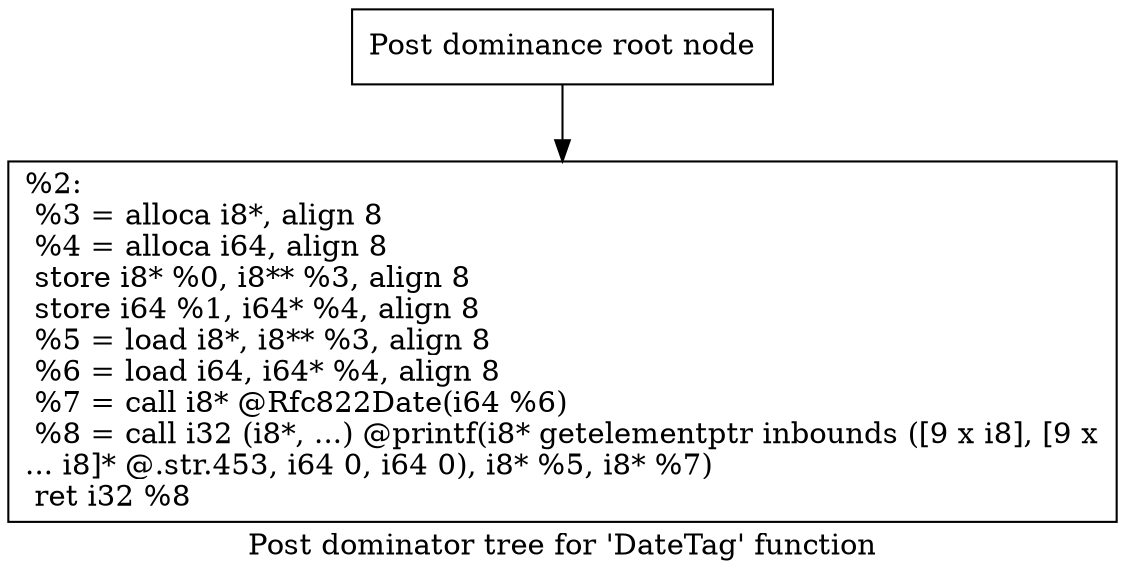 digraph "Post dominator tree for 'DateTag' function" {
	label="Post dominator tree for 'DateTag' function";

	Node0x16cf570 [shape=record,label="{Post dominance root node}"];
	Node0x16cf570 -> Node0x169e800;
	Node0x169e800 [shape=record,label="{%2:\l  %3 = alloca i8*, align 8\l  %4 = alloca i64, align 8\l  store i8* %0, i8** %3, align 8\l  store i64 %1, i64* %4, align 8\l  %5 = load i8*, i8** %3, align 8\l  %6 = load i64, i64* %4, align 8\l  %7 = call i8* @Rfc822Date(i64 %6)\l  %8 = call i32 (i8*, ...) @printf(i8* getelementptr inbounds ([9 x i8], [9 x\l... i8]* @.str.453, i64 0, i64 0), i8* %5, i8* %7)\l  ret i32 %8\l}"];
}
